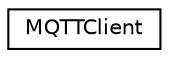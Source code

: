 digraph "Graphical Class Hierarchy"
{
  edge [fontname="Helvetica",fontsize="10",labelfontname="Helvetica",labelfontsize="10"];
  node [fontname="Helvetica",fontsize="10",shape=record];
  rankdir="LR";
  Node0 [label="MQTTClient",height=0.2,width=0.4,color="black", fillcolor="white", style="filled",URL="$struct_m_q_t_t_client.html"];
}
